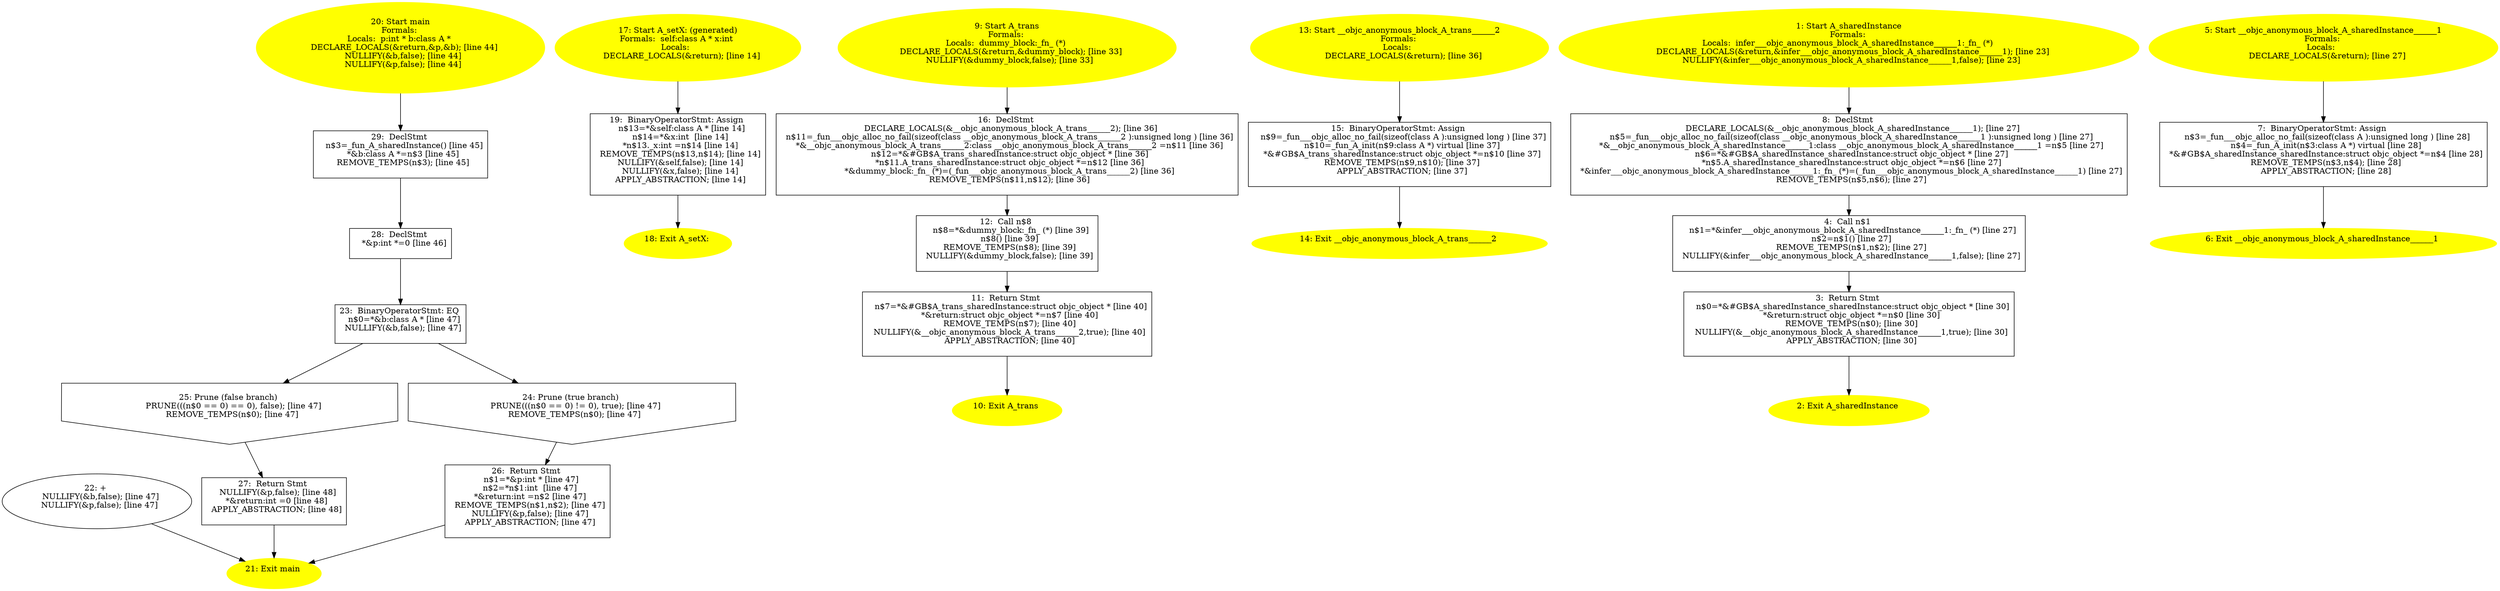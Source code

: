 digraph iCFG {
29 [label="29:  DeclStmt \n   n$3=_fun_A_sharedInstance() [line 45]\n  *&b:class A *=n$3 [line 45]\n  REMOVE_TEMPS(n$3); [line 45]\n " shape="box"]
	

	 29 -> 28 ;
28 [label="28:  DeclStmt \n   *&p:int *=0 [line 46]\n " shape="box"]
	

	 28 -> 23 ;
27 [label="27:  Return Stmt \n   NULLIFY(&p,false); [line 48]\n  *&return:int =0 [line 48]\n  APPLY_ABSTRACTION; [line 48]\n " shape="box"]
	

	 27 -> 21 ;
26 [label="26:  Return Stmt \n   n$1=*&p:int * [line 47]\n  n$2=*n$1:int  [line 47]\n  *&return:int =n$2 [line 47]\n  REMOVE_TEMPS(n$1,n$2); [line 47]\n  NULLIFY(&p,false); [line 47]\n  APPLY_ABSTRACTION; [line 47]\n " shape="box"]
	

	 26 -> 21 ;
25 [label="25: Prune (false branch) \n   PRUNE(((n$0 == 0) == 0), false); [line 47]\n  REMOVE_TEMPS(n$0); [line 47]\n " shape="invhouse"]
	

	 25 -> 27 ;
24 [label="24: Prune (true branch) \n   PRUNE(((n$0 == 0) != 0), true); [line 47]\n  REMOVE_TEMPS(n$0); [line 47]\n " shape="invhouse"]
	

	 24 -> 26 ;
23 [label="23:  BinaryOperatorStmt: EQ \n   n$0=*&b:class A * [line 47]\n  NULLIFY(&b,false); [line 47]\n " shape="box"]
	

	 23 -> 24 ;
	 23 -> 25 ;
22 [label="22: + \n   NULLIFY(&b,false); [line 47]\n  NULLIFY(&p,false); [line 47]\n " ]
	

	 22 -> 21 ;
21 [label="21: Exit main \n  " color=yellow style=filled]
	

20 [label="20: Start main\nFormals: \nLocals:  p:int * b:class A * \n   DECLARE_LOCALS(&return,&p,&b); [line 44]\n  NULLIFY(&b,false); [line 44]\n  NULLIFY(&p,false); [line 44]\n " color=yellow style=filled]
	

	 20 -> 29 ;
19 [label="19:  BinaryOperatorStmt: Assign \n   n$13=*&self:class A * [line 14]\n  n$14=*&x:int  [line 14]\n  *n$13._x:int =n$14 [line 14]\n  REMOVE_TEMPS(n$13,n$14); [line 14]\n  NULLIFY(&self,false); [line 14]\n  NULLIFY(&x,false); [line 14]\n  APPLY_ABSTRACTION; [line 14]\n " shape="box"]
	

	 19 -> 18 ;
18 [label="18: Exit A_setX: \n  " color=yellow style=filled]
	

17 [label="17: Start A_setX: (generated)\nFormals:  self:class A * x:int \nLocals:  \n   DECLARE_LOCALS(&return); [line 14]\n " color=yellow style=filled]
	

	 17 -> 19 ;
16 [label="16:  DeclStmt \n   DECLARE_LOCALS(&__objc_anonymous_block_A_trans______2); [line 36]\n  n$11=_fun___objc_alloc_no_fail(sizeof(class __objc_anonymous_block_A_trans______2 ):unsigned long ) [line 36]\n  *&__objc_anonymous_block_A_trans______2:class __objc_anonymous_block_A_trans______2 =n$11 [line 36]\n  n$12=*&#GB$A_trans_sharedInstance:struct objc_object * [line 36]\n  *n$11.A_trans_sharedInstance:struct objc_object *=n$12 [line 36]\n  *&dummy_block:_fn_ (*)=(_fun___objc_anonymous_block_A_trans______2) [line 36]\n  REMOVE_TEMPS(n$11,n$12); [line 36]\n " shape="box"]
	

	 16 -> 12 ;
15 [label="15:  BinaryOperatorStmt: Assign \n   n$9=_fun___objc_alloc_no_fail(sizeof(class A ):unsigned long ) [line 37]\n  n$10=_fun_A_init(n$9:class A *) virtual [line 37]\n  *&#GB$A_trans_sharedInstance:struct objc_object *=n$10 [line 37]\n  REMOVE_TEMPS(n$9,n$10); [line 37]\n  APPLY_ABSTRACTION; [line 37]\n " shape="box"]
	

	 15 -> 14 ;
14 [label="14: Exit __objc_anonymous_block_A_trans______2 \n  " color=yellow style=filled]
	

13 [label="13: Start __objc_anonymous_block_A_trans______2\nFormals: \nLocals:  \n   DECLARE_LOCALS(&return); [line 36]\n " color=yellow style=filled]
	

	 13 -> 15 ;
12 [label="12:  Call n$8 \n   n$8=*&dummy_block:_fn_ (*) [line 39]\n  n$8() [line 39]\n  REMOVE_TEMPS(n$8); [line 39]\n  NULLIFY(&dummy_block,false); [line 39]\n " shape="box"]
	

	 12 -> 11 ;
11 [label="11:  Return Stmt \n   n$7=*&#GB$A_trans_sharedInstance:struct objc_object * [line 40]\n  *&return:struct objc_object *=n$7 [line 40]\n  REMOVE_TEMPS(n$7); [line 40]\n  NULLIFY(&__objc_anonymous_block_A_trans______2,true); [line 40]\n  APPLY_ABSTRACTION; [line 40]\n " shape="box"]
	

	 11 -> 10 ;
10 [label="10: Exit A_trans \n  " color=yellow style=filled]
	

9 [label="9: Start A_trans\nFormals: \nLocals:  dummy_block:_fn_ (*) \n   DECLARE_LOCALS(&return,&dummy_block); [line 33]\n  NULLIFY(&dummy_block,false); [line 33]\n " color=yellow style=filled]
	

	 9 -> 16 ;
8 [label="8:  DeclStmt \n   DECLARE_LOCALS(&__objc_anonymous_block_A_sharedInstance______1); [line 27]\n  n$5=_fun___objc_alloc_no_fail(sizeof(class __objc_anonymous_block_A_sharedInstance______1 ):unsigned long ) [line 27]\n  *&__objc_anonymous_block_A_sharedInstance______1:class __objc_anonymous_block_A_sharedInstance______1 =n$5 [line 27]\n  n$6=*&#GB$A_sharedInstance_sharedInstance:struct objc_object * [line 27]\n  *n$5.A_sharedInstance_sharedInstance:struct objc_object *=n$6 [line 27]\n  *&infer___objc_anonymous_block_A_sharedInstance______1:_fn_ (*)=(_fun___objc_anonymous_block_A_sharedInstance______1) [line 27]\n  REMOVE_TEMPS(n$5,n$6); [line 27]\n " shape="box"]
	

	 8 -> 4 ;
7 [label="7:  BinaryOperatorStmt: Assign \n   n$3=_fun___objc_alloc_no_fail(sizeof(class A ):unsigned long ) [line 28]\n  n$4=_fun_A_init(n$3:class A *) virtual [line 28]\n  *&#GB$A_sharedInstance_sharedInstance:struct objc_object *=n$4 [line 28]\n  REMOVE_TEMPS(n$3,n$4); [line 28]\n  APPLY_ABSTRACTION; [line 28]\n " shape="box"]
	

	 7 -> 6 ;
6 [label="6: Exit __objc_anonymous_block_A_sharedInstance______1 \n  " color=yellow style=filled]
	

5 [label="5: Start __objc_anonymous_block_A_sharedInstance______1\nFormals: \nLocals:  \n   DECLARE_LOCALS(&return); [line 27]\n " color=yellow style=filled]
	

	 5 -> 7 ;
4 [label="4:  Call n$1 \n   n$1=*&infer___objc_anonymous_block_A_sharedInstance______1:_fn_ (*) [line 27]\n  n$2=n$1() [line 27]\n  REMOVE_TEMPS(n$1,n$2); [line 27]\n  NULLIFY(&infer___objc_anonymous_block_A_sharedInstance______1,false); [line 27]\n " shape="box"]
	

	 4 -> 3 ;
3 [label="3:  Return Stmt \n   n$0=*&#GB$A_sharedInstance_sharedInstance:struct objc_object * [line 30]\n  *&return:struct objc_object *=n$0 [line 30]\n  REMOVE_TEMPS(n$0); [line 30]\n  NULLIFY(&__objc_anonymous_block_A_sharedInstance______1,true); [line 30]\n  APPLY_ABSTRACTION; [line 30]\n " shape="box"]
	

	 3 -> 2 ;
2 [label="2: Exit A_sharedInstance \n  " color=yellow style=filled]
	

1 [label="1: Start A_sharedInstance\nFormals: \nLocals:  infer___objc_anonymous_block_A_sharedInstance______1:_fn_ (*) \n   DECLARE_LOCALS(&return,&infer___objc_anonymous_block_A_sharedInstance______1); [line 23]\n  NULLIFY(&infer___objc_anonymous_block_A_sharedInstance______1,false); [line 23]\n " color=yellow style=filled]
	

	 1 -> 8 ;
}
